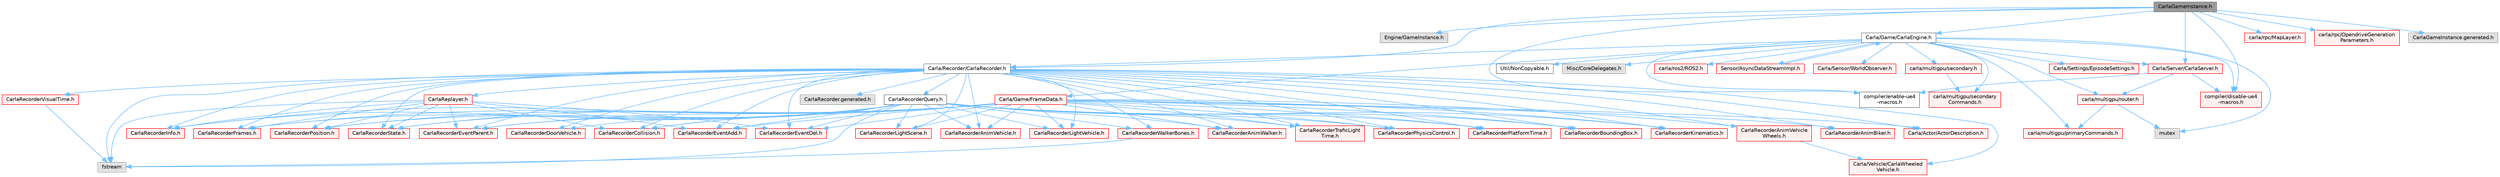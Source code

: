 digraph "CarlaGameInstance.h"
{
 // INTERACTIVE_SVG=YES
 // LATEX_PDF_SIZE
  bgcolor="transparent";
  edge [fontname=Helvetica,fontsize=10,labelfontname=Helvetica,labelfontsize=10];
  node [fontname=Helvetica,fontsize=10,shape=box,height=0.2,width=0.4];
  Node1 [id="Node000001",label="CarlaGameInstance.h",height=0.2,width=0.4,color="gray40", fillcolor="grey60", style="filled", fontcolor="black",tooltip=" "];
  Node1 -> Node2 [id="edge1_Node000001_Node000002",color="steelblue1",style="solid",tooltip=" "];
  Node2 [id="Node000002",label="Engine/GameInstance.h",height=0.2,width=0.4,color="grey60", fillcolor="#E0E0E0", style="filled",tooltip=" "];
  Node1 -> Node3 [id="edge2_Node000001_Node000003",color="steelblue1",style="solid",tooltip=" "];
  Node3 [id="Node000003",label="Carla/Game/CarlaEngine.h",height=0.2,width=0.4,color="grey40", fillcolor="white", style="filled",URL="$d0/d11/CarlaEngine_8h.html",tooltip=" "];
  Node3 -> Node4 [id="edge3_Node000003_Node000004",color="steelblue1",style="solid",tooltip=" "];
  Node4 [id="Node000004",label="Carla/Recorder/CarlaRecorder.h",height=0.2,width=0.4,color="grey40", fillcolor="white", style="filled",URL="$d9/d6a/CarlaRecorder_8h.html",tooltip=" "];
  Node4 -> Node5 [id="edge4_Node000004_Node000005",color="steelblue1",style="solid",tooltip=" "];
  Node5 [id="Node000005",label="fstream",height=0.2,width=0.4,color="grey60", fillcolor="#E0E0E0", style="filled",tooltip=" "];
  Node4 -> Node6 [id="edge5_Node000004_Node000006",color="steelblue1",style="solid",tooltip=" "];
  Node6 [id="Node000006",label="Carla/Actor/ActorDescription.h",height=0.2,width=0.4,color="red", fillcolor="#FFF0F0", style="filled",URL="$d4/de6/Unreal_2CarlaUE4_2Plugins_2Carla_2Source_2Carla_2Actor_2ActorDescription_8h.html",tooltip=" "];
  Node4 -> Node18 [id="edge6_Node000004_Node000018",color="steelblue1",style="solid",tooltip=" "];
  Node18 [id="Node000018",label="CarlaRecorderTraficLight\lTime.h",height=0.2,width=0.4,color="red", fillcolor="#FFF0F0", style="filled",URL="$d0/de7/CarlaRecorderTraficLightTime_8h.html",tooltip=" "];
  Node4 -> Node21 [id="edge7_Node000004_Node000021",color="steelblue1",style="solid",tooltip=" "];
  Node21 [id="Node000021",label="CarlaRecorderPhysicsControl.h",height=0.2,width=0.4,color="red", fillcolor="#FFF0F0", style="filled",URL="$d3/d34/CarlaRecorderPhysicsControl_8h.html",tooltip=" "];
  Node4 -> Node26 [id="edge8_Node000004_Node000026",color="steelblue1",style="solid",tooltip=" "];
  Node26 [id="Node000026",label="CarlaRecorderPlatformTime.h",height=0.2,width=0.4,color="red", fillcolor="#FFF0F0", style="filled",URL="$d0/de8/CarlaRecorderPlatformTime_8h.html",tooltip=" "];
  Node4 -> Node28 [id="edge9_Node000004_Node000028",color="steelblue1",style="solid",tooltip=" "];
  Node28 [id="Node000028",label="CarlaRecorderBoundingBox.h",height=0.2,width=0.4,color="red", fillcolor="#FFF0F0", style="filled",URL="$d1/deb/CarlaRecorderBoundingBox_8h.html",tooltip=" "];
  Node4 -> Node29 [id="edge10_Node000004_Node000029",color="steelblue1",style="solid",tooltip=" "];
  Node29 [id="Node000029",label="CarlaRecorderKinematics.h",height=0.2,width=0.4,color="red", fillcolor="#FFF0F0", style="filled",URL="$d1/de3/CarlaRecorderKinematics_8h.html",tooltip=" "];
  Node4 -> Node30 [id="edge11_Node000004_Node000030",color="steelblue1",style="solid",tooltip=" "];
  Node30 [id="Node000030",label="CarlaRecorderLightScene.h",height=0.2,width=0.4,color="red", fillcolor="#FFF0F0", style="filled",URL="$d9/dc8/CarlaRecorderLightScene_8h.html",tooltip=" "];
  Node4 -> Node32 [id="edge12_Node000004_Node000032",color="steelblue1",style="solid",tooltip=" "];
  Node32 [id="Node000032",label="CarlaRecorderLightVehicle.h",height=0.2,width=0.4,color="red", fillcolor="#FFF0F0", style="filled",URL="$de/da8/CarlaRecorderLightVehicle_8h.html",tooltip=" "];
  Node4 -> Node33 [id="edge13_Node000004_Node000033",color="steelblue1",style="solid",tooltip=" "];
  Node33 [id="Node000033",label="CarlaRecorderAnimVehicle.h",height=0.2,width=0.4,color="red", fillcolor="#FFF0F0", style="filled",URL="$d6/d44/CarlaRecorderAnimVehicle_8h.html",tooltip=" "];
  Node4 -> Node34 [id="edge14_Node000004_Node000034",color="steelblue1",style="solid",tooltip=" "];
  Node34 [id="Node000034",label="CarlaRecorderAnimVehicle\lWheels.h",height=0.2,width=0.4,color="red", fillcolor="#FFF0F0", style="filled",URL="$d0/d5c/CarlaRecorderAnimVehicleWheels_8h.html",tooltip=" "];
  Node34 -> Node35 [id="edge15_Node000034_Node000035",color="steelblue1",style="solid",tooltip=" "];
  Node35 [id="Node000035",label="Carla/Vehicle/CarlaWheeled\lVehicle.h",height=0.2,width=0.4,color="red", fillcolor="#FFF0F0", style="filled",URL="$d3/d00/CarlaWheeledVehicle_8h.html",tooltip=" "];
  Node4 -> Node71 [id="edge16_Node000004_Node000071",color="steelblue1",style="solid",tooltip=" "];
  Node71 [id="Node000071",label="CarlaRecorderAnimWalker.h",height=0.2,width=0.4,color="red", fillcolor="#FFF0F0", style="filled",URL="$d3/d60/CarlaRecorderAnimWalker_8h.html",tooltip=" "];
  Node4 -> Node72 [id="edge17_Node000004_Node000072",color="steelblue1",style="solid",tooltip=" "];
  Node72 [id="Node000072",label="CarlaRecorderAnimBiker.h",height=0.2,width=0.4,color="red", fillcolor="#FFF0F0", style="filled",URL="$d6/dda/CarlaRecorderAnimBiker_8h.html",tooltip=" "];
  Node4 -> Node73 [id="edge18_Node000004_Node000073",color="steelblue1",style="solid",tooltip=" "];
  Node73 [id="Node000073",label="CarlaRecorderCollision.h",height=0.2,width=0.4,color="red", fillcolor="#FFF0F0", style="filled",URL="$df/d06/CarlaRecorderCollision_8h.html",tooltip=" "];
  Node4 -> Node75 [id="edge19_Node000004_Node000075",color="steelblue1",style="solid",tooltip=" "];
  Node75 [id="Node000075",label="CarlaRecorderEventAdd.h",height=0.2,width=0.4,color="red", fillcolor="#FFF0F0", style="filled",URL="$d0/d0e/CarlaRecorderEventAdd_8h.html",tooltip=" "];
  Node4 -> Node76 [id="edge20_Node000004_Node000076",color="steelblue1",style="solid",tooltip=" "];
  Node76 [id="Node000076",label="CarlaRecorderEventDel.h",height=0.2,width=0.4,color="red", fillcolor="#FFF0F0", style="filled",URL="$d7/d4c/CarlaRecorderEventDel_8h.html",tooltip=" "];
  Node4 -> Node77 [id="edge21_Node000004_Node000077",color="steelblue1",style="solid",tooltip=" "];
  Node77 [id="Node000077",label="CarlaRecorderEventParent.h",height=0.2,width=0.4,color="red", fillcolor="#FFF0F0", style="filled",URL="$d0/dc2/CarlaRecorderEventParent_8h.html",tooltip=" "];
  Node4 -> Node78 [id="edge22_Node000004_Node000078",color="steelblue1",style="solid",tooltip=" "];
  Node78 [id="Node000078",label="CarlaRecorderFrames.h",height=0.2,width=0.4,color="red", fillcolor="#FFF0F0", style="filled",URL="$dc/dfc/CarlaRecorderFrames_8h.html",tooltip=" "];
  Node4 -> Node79 [id="edge23_Node000004_Node000079",color="steelblue1",style="solid",tooltip=" "];
  Node79 [id="Node000079",label="CarlaRecorderInfo.h",height=0.2,width=0.4,color="red", fillcolor="#FFF0F0", style="filled",URL="$df/de9/CarlaRecorderInfo_8h.html",tooltip=" "];
  Node4 -> Node82 [id="edge24_Node000004_Node000082",color="steelblue1",style="solid",tooltip=" "];
  Node82 [id="Node000082",label="CarlaRecorderPosition.h",height=0.2,width=0.4,color="red", fillcolor="#FFF0F0", style="filled",URL="$dc/d20/CarlaRecorderPosition_8h.html",tooltip=" "];
  Node4 -> Node83 [id="edge25_Node000004_Node000083",color="steelblue1",style="solid",tooltip=" "];
  Node83 [id="Node000083",label="CarlaRecorderQuery.h",height=0.2,width=0.4,color="grey40", fillcolor="white", style="filled",URL="$d7/dbd/CarlaRecorderQuery_8h.html",tooltip=" "];
  Node83 -> Node5 [id="edge26_Node000083_Node000005",color="steelblue1",style="solid",tooltip=" "];
  Node83 -> Node18 [id="edge27_Node000083_Node000018",color="steelblue1",style="solid",tooltip=" "];
  Node83 -> Node21 [id="edge28_Node000083_Node000021",color="steelblue1",style="solid",tooltip=" "];
  Node83 -> Node26 [id="edge29_Node000083_Node000026",color="steelblue1",style="solid",tooltip=" "];
  Node83 -> Node28 [id="edge30_Node000083_Node000028",color="steelblue1",style="solid",tooltip=" "];
  Node83 -> Node29 [id="edge31_Node000083_Node000029",color="steelblue1",style="solid",tooltip=" "];
  Node83 -> Node30 [id="edge32_Node000083_Node000030",color="steelblue1",style="solid",tooltip=" "];
  Node83 -> Node32 [id="edge33_Node000083_Node000032",color="steelblue1",style="solid",tooltip=" "];
  Node83 -> Node71 [id="edge34_Node000083_Node000071",color="steelblue1",style="solid",tooltip=" "];
  Node83 -> Node33 [id="edge35_Node000083_Node000033",color="steelblue1",style="solid",tooltip=" "];
  Node83 -> Node73 [id="edge36_Node000083_Node000073",color="steelblue1",style="solid",tooltip=" "];
  Node83 -> Node75 [id="edge37_Node000083_Node000075",color="steelblue1",style="solid",tooltip=" "];
  Node83 -> Node76 [id="edge38_Node000083_Node000076",color="steelblue1",style="solid",tooltip=" "];
  Node83 -> Node77 [id="edge39_Node000083_Node000077",color="steelblue1",style="solid",tooltip=" "];
  Node83 -> Node78 [id="edge40_Node000083_Node000078",color="steelblue1",style="solid",tooltip=" "];
  Node83 -> Node79 [id="edge41_Node000083_Node000079",color="steelblue1",style="solid",tooltip=" "];
  Node83 -> Node82 [id="edge42_Node000083_Node000082",color="steelblue1",style="solid",tooltip=" "];
  Node83 -> Node84 [id="edge43_Node000083_Node000084",color="steelblue1",style="solid",tooltip=" "];
  Node84 [id="Node000084",label="CarlaRecorderState.h",height=0.2,width=0.4,color="red", fillcolor="#FFF0F0", style="filled",URL="$da/d32/CarlaRecorderState_8h.html",tooltip=" "];
  Node83 -> Node85 [id="edge44_Node000083_Node000085",color="steelblue1",style="solid",tooltip=" "];
  Node85 [id="Node000085",label="CarlaRecorderWalkerBones.h",height=0.2,width=0.4,color="red", fillcolor="#FFF0F0", style="filled",URL="$da/dfe/CarlaRecorderWalkerBones_8h.html",tooltip=" "];
  Node85 -> Node5 [id="edge45_Node000085_Node000005",color="steelblue1",style="solid",tooltip=" "];
  Node83 -> Node86 [id="edge46_Node000083_Node000086",color="steelblue1",style="solid",tooltip=" "];
  Node86 [id="Node000086",label="CarlaRecorderDoorVehicle.h",height=0.2,width=0.4,color="red", fillcolor="#FFF0F0", style="filled",URL="$de/d44/CarlaRecorderDoorVehicle_8h.html",tooltip=" "];
  Node4 -> Node84 [id="edge47_Node000004_Node000084",color="steelblue1",style="solid",tooltip=" "];
  Node4 -> Node87 [id="edge48_Node000004_Node000087",color="steelblue1",style="solid",tooltip=" "];
  Node87 [id="Node000087",label="CarlaRecorderVisualTime.h",height=0.2,width=0.4,color="red", fillcolor="#FFF0F0", style="filled",URL="$d3/db8/CarlaRecorderVisualTime_8h.html",tooltip=" "];
  Node87 -> Node5 [id="edge49_Node000087_Node000005",color="steelblue1",style="solid",tooltip=" "];
  Node4 -> Node85 [id="edge50_Node000004_Node000085",color="steelblue1",style="solid",tooltip=" "];
  Node4 -> Node86 [id="edge51_Node000004_Node000086",color="steelblue1",style="solid",tooltip=" "];
  Node4 -> Node88 [id="edge52_Node000004_Node000088",color="steelblue1",style="solid",tooltip=" "];
  Node88 [id="Node000088",label="CarlaReplayer.h",height=0.2,width=0.4,color="red", fillcolor="#FFF0F0", style="filled",URL="$de/dea/CarlaReplayer_8h.html",tooltip=" "];
  Node88 -> Node5 [id="edge53_Node000088_Node000005",color="steelblue1",style="solid",tooltip=" "];
  Node88 -> Node79 [id="edge54_Node000088_Node000079",color="steelblue1",style="solid",tooltip=" "];
  Node88 -> Node78 [id="edge55_Node000088_Node000078",color="steelblue1",style="solid",tooltip=" "];
  Node88 -> Node75 [id="edge56_Node000088_Node000075",color="steelblue1",style="solid",tooltip=" "];
  Node88 -> Node76 [id="edge57_Node000088_Node000076",color="steelblue1",style="solid",tooltip=" "];
  Node88 -> Node77 [id="edge58_Node000088_Node000077",color="steelblue1",style="solid",tooltip=" "];
  Node88 -> Node73 [id="edge59_Node000088_Node000073",color="steelblue1",style="solid",tooltip=" "];
  Node88 -> Node82 [id="edge60_Node000088_Node000082",color="steelblue1",style="solid",tooltip=" "];
  Node88 -> Node84 [id="edge61_Node000088_Node000084",color="steelblue1",style="solid",tooltip=" "];
  Node4 -> Node35 [id="edge62_Node000004_Node000035",color="steelblue1",style="solid",tooltip=" "];
  Node4 -> Node92 [id="edge63_Node000004_Node000092",color="steelblue1",style="solid",tooltip=" "];
  Node92 [id="Node000092",label="CarlaRecorder.generated.h",height=0.2,width=0.4,color="grey60", fillcolor="#E0E0E0", style="filled",tooltip=" "];
  Node3 -> Node93 [id="edge64_Node000003_Node000093",color="steelblue1",style="solid",tooltip=" "];
  Node93 [id="Node000093",label="Carla/Sensor/WorldObserver.h",height=0.2,width=0.4,color="red", fillcolor="#FFF0F0", style="filled",URL="$d8/deb/WorldObserver_8h.html",tooltip=" "];
  Node3 -> Node209 [id="edge65_Node000003_Node000209",color="steelblue1",style="solid",tooltip=" "];
  Node209 [id="Node000209",label="Carla/Server/CarlaServer.h",height=0.2,width=0.4,color="red", fillcolor="#FFF0F0", style="filled",URL="$d0/d35/CarlaServer_8h.html",tooltip=" "];
  Node209 -> Node8 [id="edge66_Node000209_Node000008",color="steelblue1",style="solid",tooltip=" "];
  Node8 [id="Node000008",label="compiler/disable-ue4\l-macros.h",height=0.2,width=0.4,color="red", fillcolor="#FFF0F0", style="filled",URL="$d2/d02/disable-ue4-macros_8h.html",tooltip=" "];
  Node209 -> Node231 [id="edge67_Node000209_Node000231",color="steelblue1",style="solid",tooltip=" "];
  Node231 [id="Node000231",label="carla/multigpu/router.h",height=0.2,width=0.4,color="red", fillcolor="#FFF0F0", style="filled",URL="$da/db7/router_8h.html",tooltip=" "];
  Node231 -> Node240 [id="edge68_Node000231_Node000240",color="steelblue1",style="solid",tooltip=" "];
  Node240 [id="Node000240",label="carla/multigpu/primaryCommands.h",height=0.2,width=0.4,color="red", fillcolor="#FFF0F0", style="filled",URL="$dd/dbf/primaryCommands_8h.html",tooltip=" "];
  Node231 -> Node205 [id="edge69_Node000231_Node000205",color="steelblue1",style="solid",tooltip=" "];
  Node205 [id="Node000205",label="mutex",height=0.2,width=0.4,color="grey60", fillcolor="#E0E0E0", style="filled",tooltip=" "];
  Node209 -> Node15 [id="edge70_Node000209_Node000015",color="steelblue1",style="solid",tooltip=" "];
  Node15 [id="Node000015",label="compiler/enable-ue4\l-macros.h",height=0.2,width=0.4,color="grey40", fillcolor="white", style="filled",URL="$d9/da2/enable-ue4-macros_8h.html",tooltip=" "];
  Node3 -> Node246 [id="edge71_Node000003_Node000246",color="steelblue1",style="solid",tooltip=" "];
  Node246 [id="Node000246",label="Carla/Settings/EpisodeSettings.h",height=0.2,width=0.4,color="red", fillcolor="#FFF0F0", style="filled",URL="$d8/d64/Unreal_2CarlaUE4_2Plugins_2Carla_2Source_2Carla_2Settings_2EpisodeSettings_8h.html",tooltip=" "];
  Node3 -> Node10 [id="edge72_Node000003_Node000010",color="steelblue1",style="solid",tooltip=" "];
  Node10 [id="Node000010",label="Util/NonCopyable.h",height=0.2,width=0.4,color="grey40", fillcolor="white", style="filled",URL="$d4/d57/Unreal_2CarlaUE4_2Plugins_2Carla_2Source_2Carla_2Util_2NonCopyable_8h.html",tooltip=" "];
  Node3 -> Node248 [id="edge73_Node000003_Node000248",color="steelblue1",style="solid",tooltip=" "];
  Node248 [id="Node000248",label="Carla/Game/FrameData.h",height=0.2,width=0.4,color="red", fillcolor="#FFF0F0", style="filled",URL="$d2/df1/FrameData_8h.html",tooltip=" "];
  Node248 -> Node18 [id="edge74_Node000248_Node000018",color="steelblue1",style="solid",tooltip=" "];
  Node248 -> Node21 [id="edge75_Node000248_Node000021",color="steelblue1",style="solid",tooltip=" "];
  Node248 -> Node26 [id="edge76_Node000248_Node000026",color="steelblue1",style="solid",tooltip=" "];
  Node248 -> Node28 [id="edge77_Node000248_Node000028",color="steelblue1",style="solid",tooltip=" "];
  Node248 -> Node29 [id="edge78_Node000248_Node000029",color="steelblue1",style="solid",tooltip=" "];
  Node248 -> Node30 [id="edge79_Node000248_Node000030",color="steelblue1",style="solid",tooltip=" "];
  Node248 -> Node32 [id="edge80_Node000248_Node000032",color="steelblue1",style="solid",tooltip=" "];
  Node248 -> Node33 [id="edge81_Node000248_Node000033",color="steelblue1",style="solid",tooltip=" "];
  Node248 -> Node34 [id="edge82_Node000248_Node000034",color="steelblue1",style="solid",tooltip=" "];
  Node248 -> Node71 [id="edge83_Node000248_Node000071",color="steelblue1",style="solid",tooltip=" "];
  Node248 -> Node72 [id="edge84_Node000248_Node000072",color="steelblue1",style="solid",tooltip=" "];
  Node248 -> Node73 [id="edge85_Node000248_Node000073",color="steelblue1",style="solid",tooltip=" "];
  Node248 -> Node75 [id="edge86_Node000248_Node000075",color="steelblue1",style="solid",tooltip=" "];
  Node248 -> Node76 [id="edge87_Node000248_Node000076",color="steelblue1",style="solid",tooltip=" "];
  Node248 -> Node77 [id="edge88_Node000248_Node000077",color="steelblue1",style="solid",tooltip=" "];
  Node248 -> Node78 [id="edge89_Node000248_Node000078",color="steelblue1",style="solid",tooltip=" "];
  Node248 -> Node79 [id="edge90_Node000248_Node000079",color="steelblue1",style="solid",tooltip=" "];
  Node248 -> Node82 [id="edge91_Node000248_Node000082",color="steelblue1",style="solid",tooltip=" "];
  Node248 -> Node84 [id="edge92_Node000248_Node000084",color="steelblue1",style="solid",tooltip=" "];
  Node248 -> Node6 [id="edge93_Node000248_Node000006",color="steelblue1",style="solid",tooltip=" "];
  Node3 -> Node310 [id="edge94_Node000003_Node000310",color="steelblue1",style="solid",tooltip=" "];
  Node310 [id="Node000310",label="Misc/CoreDelegates.h",height=0.2,width=0.4,color="grey60", fillcolor="#E0E0E0", style="filled",tooltip=" "];
  Node3 -> Node8 [id="edge95_Node000003_Node000008",color="steelblue1",style="solid",tooltip=" "];
  Node3 -> Node231 [id="edge96_Node000003_Node000231",color="steelblue1",style="solid",tooltip=" "];
  Node3 -> Node240 [id="edge97_Node000003_Node000240",color="steelblue1",style="solid",tooltip=" "];
  Node3 -> Node311 [id="edge98_Node000003_Node000311",color="steelblue1",style="solid",tooltip=" "];
  Node311 [id="Node000311",label="carla/multigpu/secondary.h",height=0.2,width=0.4,color="red", fillcolor="#FFF0F0", style="filled",URL="$de/df9/secondary_8h.html",tooltip=" "];
  Node311 -> Node312 [id="edge99_Node000311_Node000312",color="steelblue1",style="solid",tooltip=" "];
  Node312 [id="Node000312",label="carla/multigpu/secondary\lCommands.h",height=0.2,width=0.4,color="red", fillcolor="#FFF0F0", style="filled",URL="$d6/d9a/secondaryCommands_8h.html",tooltip=" "];
  Node3 -> Node312 [id="edge100_Node000003_Node000312",color="steelblue1",style="solid",tooltip=" "];
  Node3 -> Node130 [id="edge101_Node000003_Node000130",color="steelblue1",style="solid",tooltip=" "];
  Node130 [id="Node000130",label="carla/ros2/ROS2.h",height=0.2,width=0.4,color="red", fillcolor="#FFF0F0", style="filled",URL="$da/db8/ROS2_8h.html",tooltip=" "];
  Node3 -> Node15 [id="edge102_Node000003_Node000015",color="steelblue1",style="solid",tooltip=" "];
  Node3 -> Node205 [id="edge103_Node000003_Node000205",color="steelblue1",style="solid",tooltip=" "];
  Node3 -> Node313 [id="edge104_Node000003_Node000313",color="steelblue1",style="solid",tooltip=" "];
  Node313 [id="Node000313",label="Sensor/AsyncDataStreamImpl.h",height=0.2,width=0.4,color="red", fillcolor="#FFF0F0", style="filled",URL="$d0/d17/AsyncDataStreamImpl_8h.html",tooltip=" "];
  Node313 -> Node3 [id="edge105_Node000313_Node000003",color="steelblue1",style="solid",tooltip=" "];
  Node1 -> Node4 [id="edge106_Node000001_Node000004",color="steelblue1",style="solid",tooltip=" "];
  Node1 -> Node209 [id="edge107_Node000001_Node000209",color="steelblue1",style="solid",tooltip=" "];
  Node1 -> Node8 [id="edge108_Node000001_Node000008",color="steelblue1",style="solid",tooltip=" "];
  Node1 -> Node314 [id="edge109_Node000001_Node000314",color="steelblue1",style="solid",tooltip=" "];
  Node314 [id="Node000314",label="carla/rpc/MapLayer.h",height=0.2,width=0.4,color="red", fillcolor="#FFF0F0", style="filled",URL="$d0/dc2/MapLayer_8h.html",tooltip=" "];
  Node1 -> Node300 [id="edge110_Node000001_Node000300",color="steelblue1",style="solid",tooltip=" "];
  Node300 [id="Node000300",label="carla/rpc/OpendriveGeneration\lParameters.h",height=0.2,width=0.4,color="red", fillcolor="#FFF0F0", style="filled",URL="$d9/d3b/OpendriveGenerationParameters_8h.html",tooltip=" "];
  Node1 -> Node15 [id="edge111_Node000001_Node000015",color="steelblue1",style="solid",tooltip=" "];
  Node1 -> Node315 [id="edge112_Node000001_Node000315",color="steelblue1",style="solid",tooltip=" "];
  Node315 [id="Node000315",label="CarlaGameInstance.generated.h",height=0.2,width=0.4,color="grey60", fillcolor="#E0E0E0", style="filled",tooltip=" "];
}
